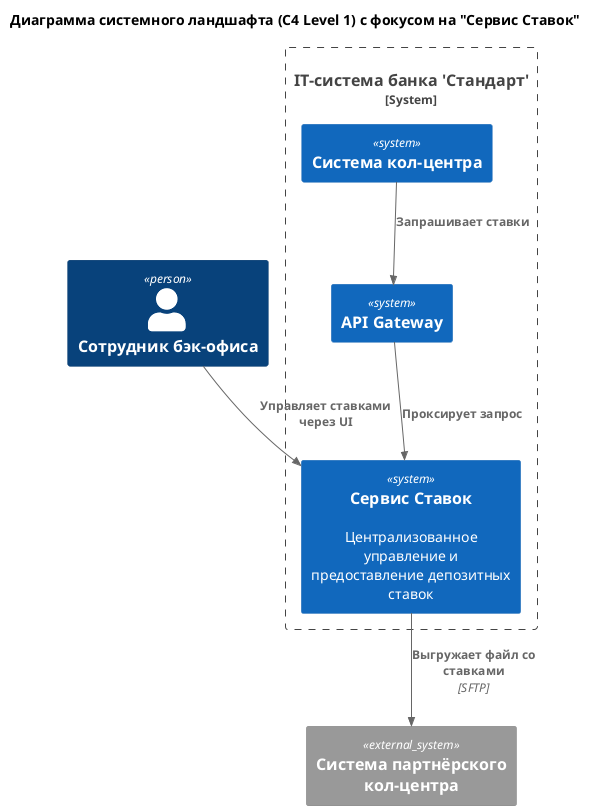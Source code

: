 @startuml
!include <C4/C4_Context>

title Диаграмма системного ландшафта (C4 Level 1) с фокусом на "Сервис Ставок"

Person(back_office_depo, "Сотрудник бэк-офиса")

System_Boundary(bank_system, "IT-система банка 'Стандарт'") {
    System(rates_service, "Сервис Ставок", "Централизованное управление и предоставление депозитных ставок")
    System(cc_system, "Система кол-центра")
    System(api_gateway, "API Gateway")
}

System_Ext(partner_cc_system, "Система партнёрского кол-центра")

Rel(back_office_depo, rates_service, "Управляет ставками через UI")
Rel(cc_system, api_gateway, "Запрашивает ставки")
Rel(api_gateway, rates_service, "Проксирует запрос")
Rel(rates_service, partner_cc_system, "Выгружает файл со ставками", "SFTP")

@enduml